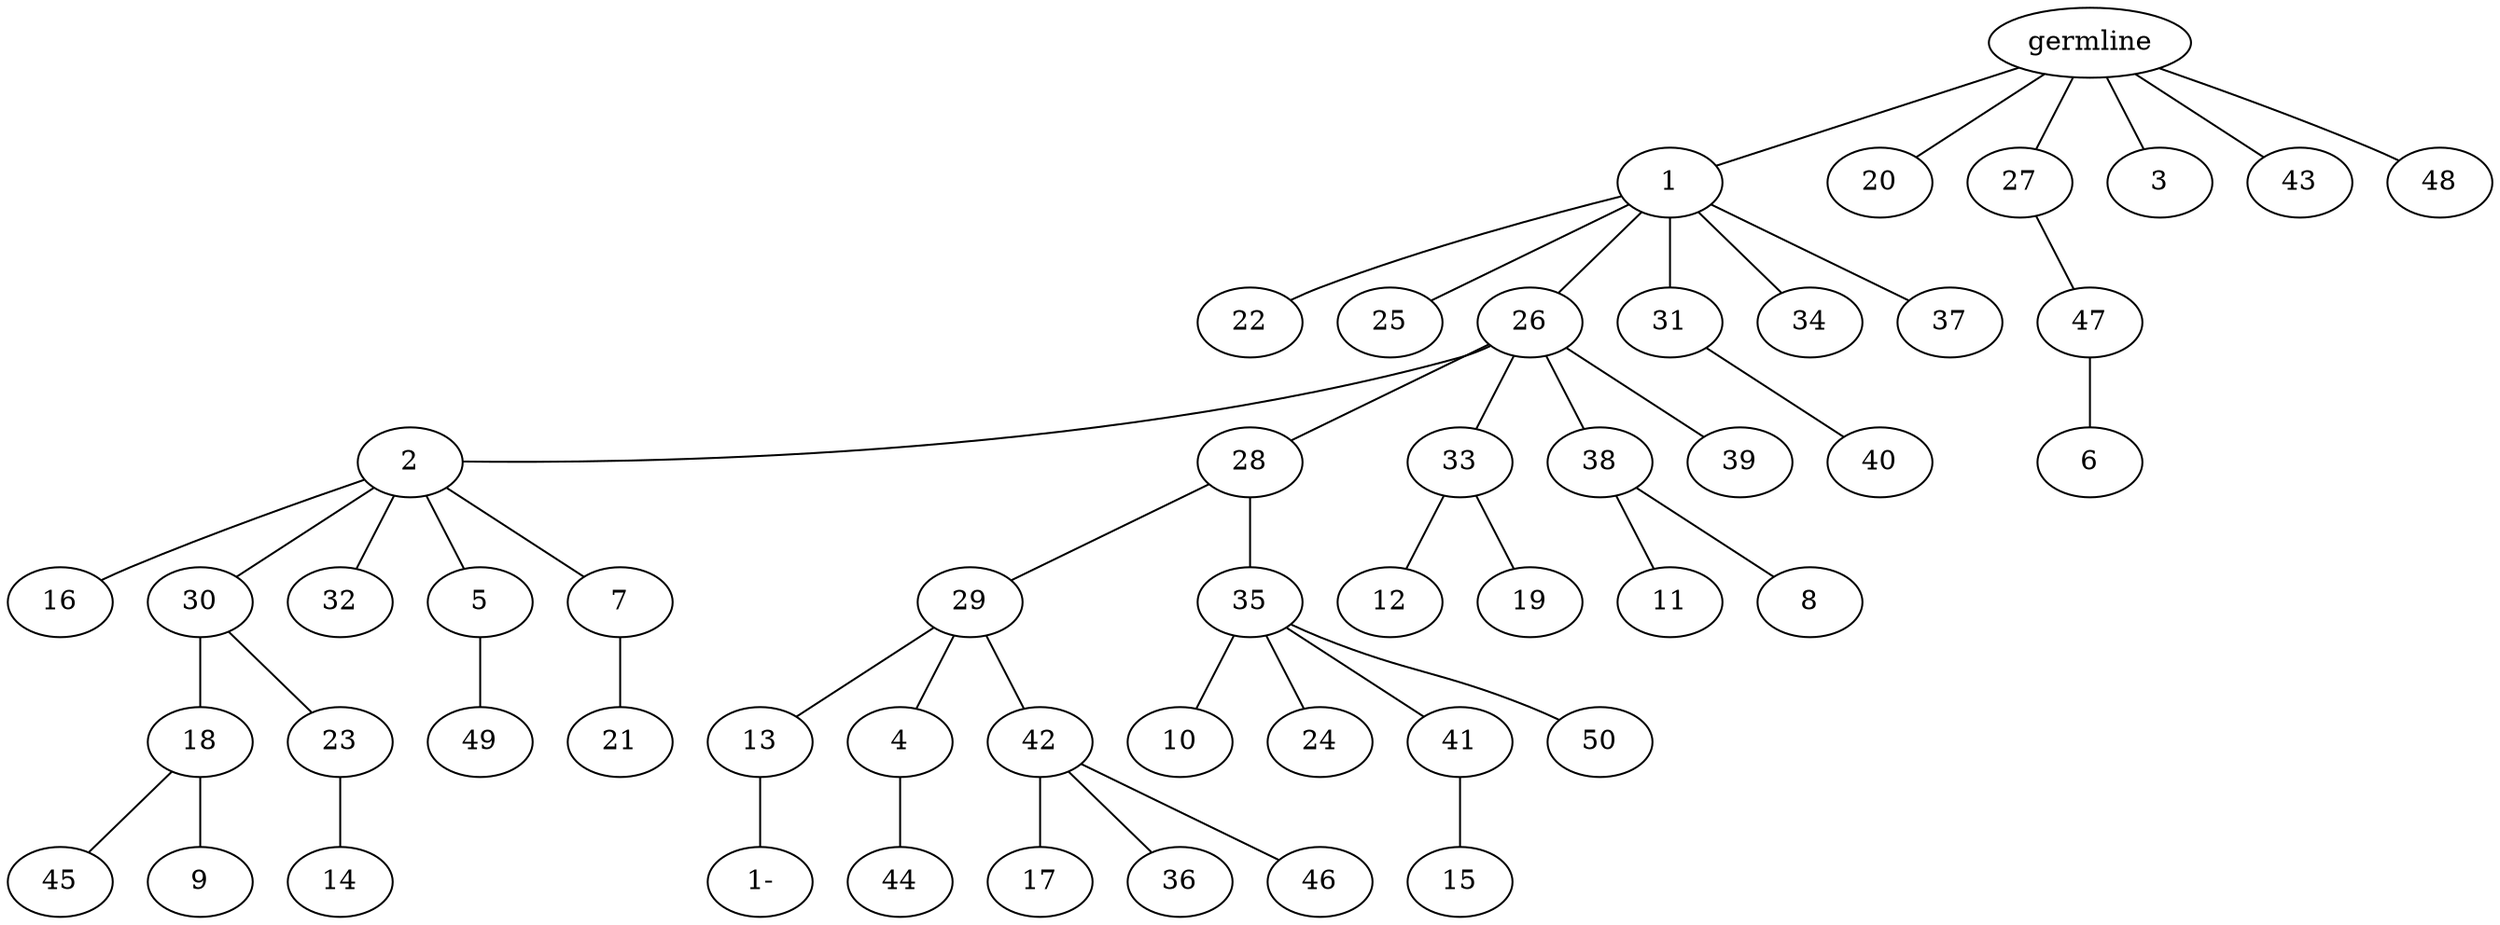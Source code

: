 graph tree {
    "139898758357152" [label="germline"];
    "139898758810640" [label="1"];
    "139898758808960" [label="22"];
    "139898758809344" [label="25"];
    "139898758810352" [label="26"];
    "139898758823120" [label="2"];
    "139898758822544" [label="16"];
    "139898758823696" [label="30"];
    "139898758821008" [label="18"];
    "139898758822448" [label="45"];
    "139898758823504" [label="9"];
    "139898758820288" [label="23"];
    "139898758820240" [label="14"];
    "139898758823168" [label="32"];
    "139898758822304" [label="5"];
    "139898758821728" [label="49"];
    "139898758820048" [label="7"];
    "139898758207088" [label="21"];
    "139898758819952" [label="28"];
    "139898758820480" [label="29"];
    "139898758206080" [label="13"];
    "139898758195232" [label="1-"];
    "139898758205552" [label="4"];
    "139898758209392" [label="44"];
    "139898758207952" [label="42"];
    "139898758206848" [label="17"];
    "139898758207856" [label="36"];
    "139898758206992" [label="46"];
    "139898758208336" [label="35"];
    "139898758206272" [label="10"];
    "139898758206176" [label="24"];
    "139898758206128" [label="41"];
    "139898758654320" [label="15"];
    "139898758654656" [label="50"];
    "139898758821584" [label="33"];
    "139898758207328" [label="12"];
    "139898758652688" [label="19"];
    "139898758822928" [label="38"];
    "139898758653552" [label="11"];
    "139898758653648" [label="8"];
    "139898758209440" [label="39"];
    "139898758808144" [label="31"];
    "139898758654608" [label="40"];
    "139898758809440" [label="34"];
    "139898758808768" [label="37"];
    "139898758820000" [label="20"];
    "139898758810496" [label="27"];
    "139898758653312" [label="47"];
    "139898758798832" [label="6"];
    "139898758809488" [label="3"];
    "139898758810064" [label="43"];
    "139898758652160" [label="48"];
    "139898758357152" -- "139898758810640";
    "139898758357152" -- "139898758820000";
    "139898758357152" -- "139898758810496";
    "139898758357152" -- "139898758809488";
    "139898758357152" -- "139898758810064";
    "139898758357152" -- "139898758652160";
    "139898758810640" -- "139898758808960";
    "139898758810640" -- "139898758809344";
    "139898758810640" -- "139898758810352";
    "139898758810640" -- "139898758808144";
    "139898758810640" -- "139898758809440";
    "139898758810640" -- "139898758808768";
    "139898758810352" -- "139898758823120";
    "139898758810352" -- "139898758819952";
    "139898758810352" -- "139898758821584";
    "139898758810352" -- "139898758822928";
    "139898758810352" -- "139898758209440";
    "139898758823120" -- "139898758822544";
    "139898758823120" -- "139898758823696";
    "139898758823120" -- "139898758823168";
    "139898758823120" -- "139898758822304";
    "139898758823120" -- "139898758820048";
    "139898758823696" -- "139898758821008";
    "139898758823696" -- "139898758820288";
    "139898758821008" -- "139898758822448";
    "139898758821008" -- "139898758823504";
    "139898758820288" -- "139898758820240";
    "139898758822304" -- "139898758821728";
    "139898758820048" -- "139898758207088";
    "139898758819952" -- "139898758820480";
    "139898758819952" -- "139898758208336";
    "139898758820480" -- "139898758206080";
    "139898758820480" -- "139898758205552";
    "139898758820480" -- "139898758207952";
    "139898758206080" -- "139898758195232";
    "139898758205552" -- "139898758209392";
    "139898758207952" -- "139898758206848";
    "139898758207952" -- "139898758207856";
    "139898758207952" -- "139898758206992";
    "139898758208336" -- "139898758206272";
    "139898758208336" -- "139898758206176";
    "139898758208336" -- "139898758206128";
    "139898758208336" -- "139898758654656";
    "139898758206128" -- "139898758654320";
    "139898758821584" -- "139898758207328";
    "139898758821584" -- "139898758652688";
    "139898758822928" -- "139898758653552";
    "139898758822928" -- "139898758653648";
    "139898758808144" -- "139898758654608";
    "139898758810496" -- "139898758653312";
    "139898758653312" -- "139898758798832";
}
